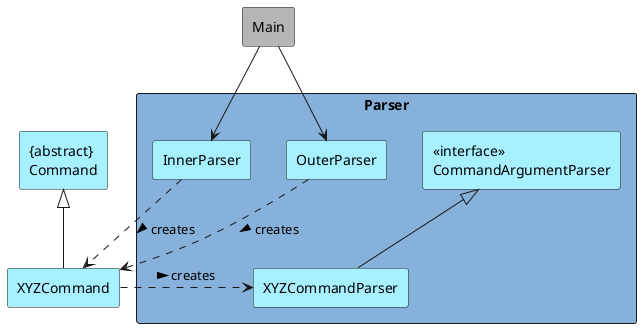 @startuml
'https://plantuml.com/deployment-diagram
!define logicCOLOUR #a6f0ff
!define boxCOLOUR #86b1db
!define mainCOLOUR #b5b5b5

rectangle parser as "Parser" boxCOLOUR{
rectangle "InnerParser" as iParser logicCOLOUR
rectangle "OuterParser" as oParser logicCOLOUR
rectangle "<<interface>>\nCommandArgumentParser" as CAP logicCOLOUR
rectangle "XYZCommandParser" as XYZCP logicCOLOUR

}

rectangle "{abstract}\nCommand" as Command logicCOLOUR
rectangle "XYZCommand" as XYZCommand logicCOLOUR

rectangle "Main" as Main mainCOLOUR

XYZCP -up-|> CAP
iParser -[dashed]->XYZCommand: > creates
oParser -[dashed]->XYZCommand: > creates
XYZCommand-[dashed]->XYZCP: > creates
XYZCommand-up-|>Command

Main -down-> iParser
Main -down-> oParser
@enduml